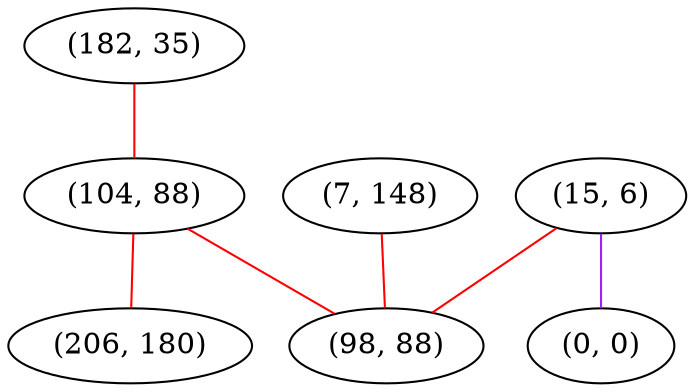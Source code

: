 graph "" {
"(7, 148)";
"(182, 35)";
"(104, 88)";
"(15, 6)";
"(0, 0)";
"(206, 180)";
"(98, 88)";
"(7, 148)" -- "(98, 88)"  [color=red, key=0, weight=1];
"(182, 35)" -- "(104, 88)"  [color=red, key=0, weight=1];
"(104, 88)" -- "(98, 88)"  [color=red, key=0, weight=1];
"(104, 88)" -- "(206, 180)"  [color=red, key=0, weight=1];
"(15, 6)" -- "(98, 88)"  [color=red, key=0, weight=1];
"(15, 6)" -- "(0, 0)"  [color=purple, key=0, weight=4];
}
